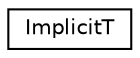 digraph "Graphical Class Hierarchy"
{
  edge [fontname="Helvetica",fontsize="10",labelfontname="Helvetica",labelfontsize="10"];
  node [fontname="Helvetica",fontsize="10",shape=record];
  rankdir="LR";
  Node0 [label="ImplicitT",height=0.2,width=0.4,color="black", fillcolor="white", style="filled",URL="$struct_implicit_t.html"];
}
